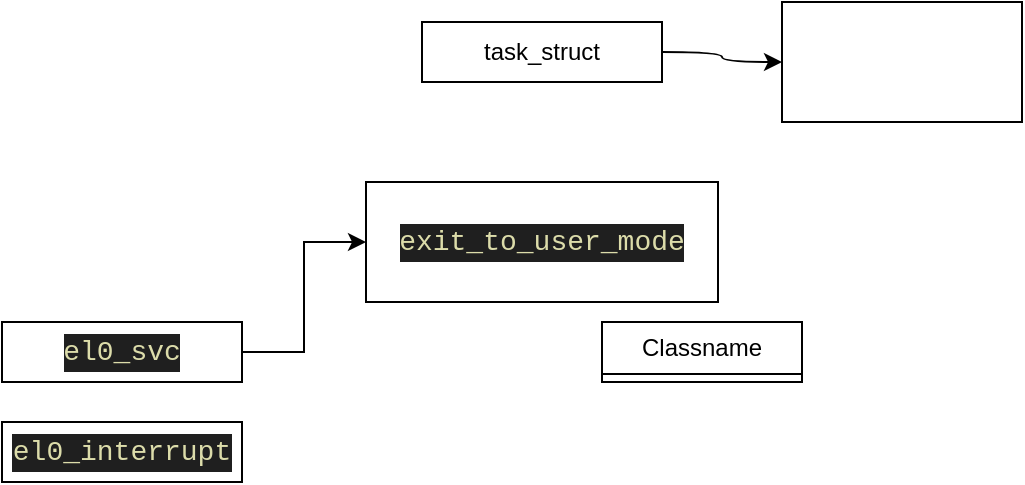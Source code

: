 <mxfile version="28.1.2">
  <diagram name="第 1 页" id="i8q7jaqljlqEvsOx86Fs">
    <mxGraphModel dx="485" dy="292" grid="1" gridSize="10" guides="1" tooltips="1" connect="1" arrows="1" fold="1" page="1" pageScale="1" pageWidth="827" pageHeight="1169" math="0" shadow="0">
      <root>
        <mxCell id="0" />
        <mxCell id="1" parent="0" />
        <mxCell id="_xFjmTQnl1013PPBKaA9-1" style="edgeStyle=orthogonalEdgeStyle;rounded=0;orthogonalLoop=1;jettySize=auto;html=1;exitX=1;exitY=0.5;exitDx=0;exitDy=0;curved=1;" edge="1" parent="1" source="iBPUZmKlR9j5NIfrLtBw-1" target="iBPUZmKlR9j5NIfrLtBw-2">
          <mxGeometry relative="1" as="geometry" />
        </mxCell>
        <mxCell id="iBPUZmKlR9j5NIfrLtBw-1" value="task_struct" style="rounded=0;whiteSpace=wrap;html=1;" parent="1" vertex="1">
          <mxGeometry x="380" y="180" width="120" height="30" as="geometry" />
        </mxCell>
        <mxCell id="iBPUZmKlR9j5NIfrLtBw-2" value="" style="rounded=0;whiteSpace=wrap;html=1;" parent="1" vertex="1">
          <mxGeometry x="560" y="170" width="120" height="60" as="geometry" />
        </mxCell>
        <mxCell id="mnjIfMKCH-6MDA5iP2RD-2" style="edgeStyle=orthogonalEdgeStyle;rounded=0;orthogonalLoop=1;jettySize=auto;html=1;exitX=0.5;exitY=1;exitDx=0;exitDy=0;" parent="1" source="iBPUZmKlR9j5NIfrLtBw-1" target="iBPUZmKlR9j5NIfrLtBw-1" edge="1">
          <mxGeometry relative="1" as="geometry" />
        </mxCell>
        <mxCell id="_xFjmTQnl1013PPBKaA9-8" style="edgeStyle=orthogonalEdgeStyle;rounded=0;orthogonalLoop=1;jettySize=auto;html=1;entryX=0;entryY=0.5;entryDx=0;entryDy=0;" edge="1" parent="1" source="_xFjmTQnl1013PPBKaA9-2" target="_xFjmTQnl1013PPBKaA9-4">
          <mxGeometry relative="1" as="geometry" />
        </mxCell>
        <mxCell id="_xFjmTQnl1013PPBKaA9-2" value="&lt;div style=&quot;color: rgb(204, 204, 204); background-color: rgb(31, 31, 31); font-family: Consolas, &amp;quot;Courier New&amp;quot;, monospace; font-size: 14px; line-height: 19px; white-space: pre;&quot;&gt;&lt;span style=&quot;color: #dcdcaa;&quot;&gt;el0_svc&lt;/span&gt;&lt;/div&gt;" style="rounded=0;whiteSpace=wrap;html=1;" vertex="1" parent="1">
          <mxGeometry x="170" y="330" width="120" height="30" as="geometry" />
        </mxCell>
        <mxCell id="_xFjmTQnl1013PPBKaA9-3" value="&lt;div style=&quot;color: rgb(204, 204, 204); background-color: rgb(31, 31, 31); font-family: Consolas, &amp;quot;Courier New&amp;quot;, monospace; font-size: 14px; line-height: 19px; white-space: pre;&quot;&gt;&lt;div style=&quot;color: rgb(204, 204, 204); background-color: rgb(31, 31, 31); line-height: 19px;&quot;&gt;&lt;span style=&quot;color: #dcdcaa;&quot;&gt;el0_interrupt&lt;/span&gt;&lt;/div&gt;&lt;/div&gt;" style="rounded=0;whiteSpace=wrap;html=1;" vertex="1" parent="1">
          <mxGeometry x="170" y="380" width="120" height="30" as="geometry" />
        </mxCell>
        <mxCell id="_xFjmTQnl1013PPBKaA9-4" value="&lt;div style=&quot;color: rgb(204, 204, 204); background-color: rgb(31, 31, 31); font-family: Consolas, &amp;quot;Courier New&amp;quot;, monospace; font-size: 14px; line-height: 19px; white-space: pre;&quot;&gt;&lt;span style=&quot;color: #dcdcaa;&quot;&gt;exit_to_user_mode&lt;/span&gt;&lt;/div&gt;" style="rounded=0;whiteSpace=wrap;html=1;" vertex="1" parent="1">
          <mxGeometry x="352" y="260" width="176" height="60" as="geometry" />
        </mxCell>
        <mxCell id="_xFjmTQnl1013PPBKaA9-9" value="Classname" style="swimlane;fontStyle=0;childLayout=stackLayout;horizontal=1;startSize=26;fillColor=none;horizontalStack=0;resizeParent=1;resizeParentMax=0;resizeLast=0;collapsible=1;marginBottom=0;whiteSpace=wrap;html=1;" vertex="1" collapsed="1" parent="1">
          <mxGeometry x="470" y="330" width="100" height="30" as="geometry">
            <mxRectangle x="460" y="330" width="140" height="104" as="alternateBounds" />
          </mxGeometry>
        </mxCell>
        <mxCell id="_xFjmTQnl1013PPBKaA9-10" value="task_struct ssss" style="text;strokeColor=none;fillColor=none;align=left;verticalAlign=top;spacingLeft=4;spacingRight=4;overflow=hidden;rotatable=0;points=[[0,0.5],[1,0.5]];portConstraint=eastwest;whiteSpace=wrap;html=1;" vertex="1" parent="_xFjmTQnl1013PPBKaA9-9">
          <mxGeometry y="26" width="140" height="26" as="geometry" />
        </mxCell>
        <mxCell id="_xFjmTQnl1013PPBKaA9-11" value="+ field: type" style="text;strokeColor=none;fillColor=none;align=left;verticalAlign=top;spacingLeft=4;spacingRight=4;overflow=hidden;rotatable=0;points=[[0,0.5],[1,0.5]];portConstraint=eastwest;whiteSpace=wrap;html=1;" vertex="1" parent="_xFjmTQnl1013PPBKaA9-9">
          <mxGeometry y="52" width="140" height="26" as="geometry" />
        </mxCell>
        <mxCell id="_xFjmTQnl1013PPBKaA9-12" value="+ field: type" style="text;strokeColor=none;fillColor=none;align=left;verticalAlign=top;spacingLeft=4;spacingRight=4;overflow=hidden;rotatable=0;points=[[0,0.5],[1,0.5]];portConstraint=eastwest;whiteSpace=wrap;html=1;" vertex="1" parent="_xFjmTQnl1013PPBKaA9-9">
          <mxGeometry y="78" width="140" height="26" as="geometry" />
        </mxCell>
      </root>
    </mxGraphModel>
  </diagram>
</mxfile>

